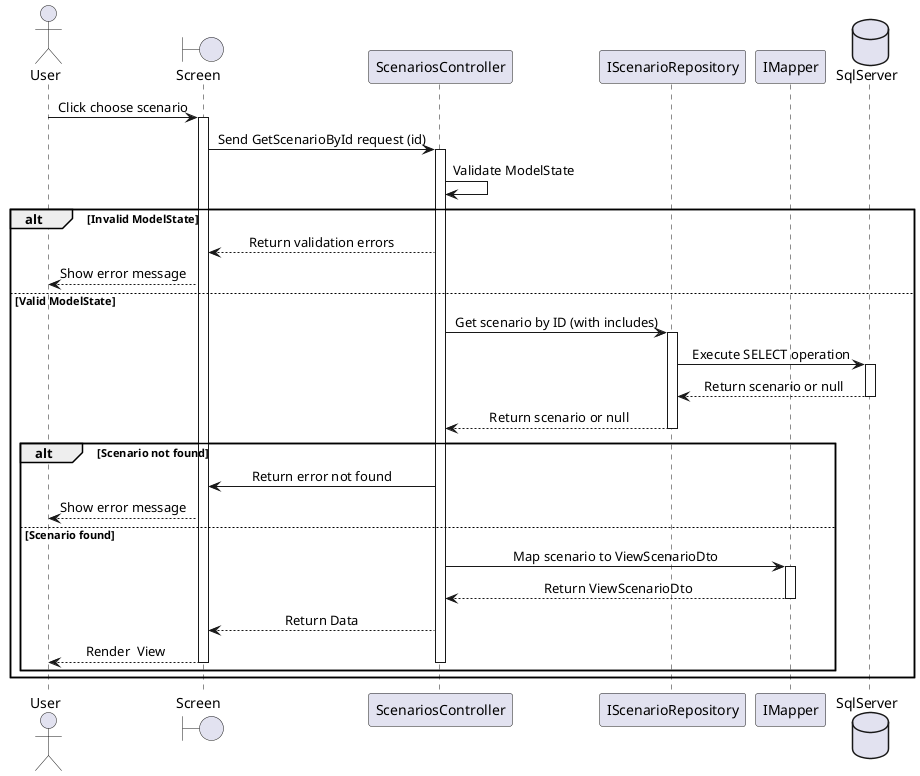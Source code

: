 @startuml ViewScenarioSequenceDiagram
skinparam SequenceMessageAlignment center
actor "User" as U
boundary "Screen " as Screen
participant "ScenariosController" as SC
participant "IScenarioRepository" as Repo
participant "IMapper" as Mapper
database "SqlServer" as DB

U -> Screen : Click choose scenario
activate Screen
Screen -> SC : Send GetScenarioById request (id)
activate SC

    SC -> SC : Validate ModelState
    alt Invalid ModelState
        SC --> Screen : Return validation errors
        Screen --> U : Show error message
    else Valid ModelState
        SC -> Repo : Get scenario by ID (with includes)
        activate Repo
        Repo -> DB : Execute SELECT operation
        activate DB
        DB --> Repo : Return scenario or null
        deactivate DB
        Repo --> SC : Return scenario or null
        deactivate Repo

        alt Scenario not found
            SC -> Screen : Return error not found
            Screen --> U : Show error message
        else Scenario found
            SC -> Mapper : Map scenario to ViewScenarioDto
            activate Mapper
            Mapper --> SC : Return ViewScenarioDto
            deactivate Mapper
            SC --> Screen : Return Data
            Screen --> U : Render  View
            deactivate SC
            deactivate Screen
        end
    end


@enduml
